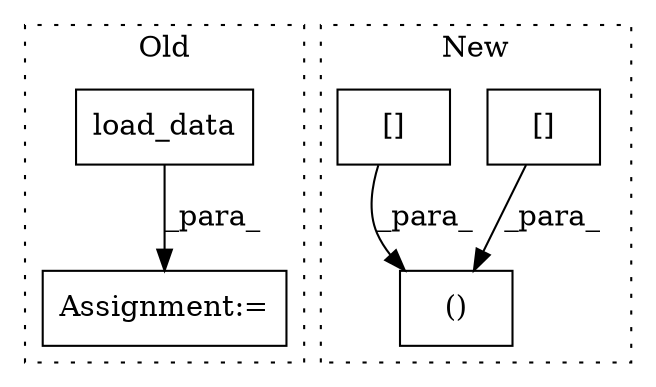 digraph G {
subgraph cluster0 {
1 [label="load_data" a="32" s="910" l="11" shape="box"];
3 [label="Assignment:=" a="7" s="902" l="2" shape="box"];
label = "Old";
style="dotted";
}
subgraph cluster1 {
2 [label="[]" a="2" s="1179,1202" l="2,1" shape="box"];
4 [label="()" a="106" s="1179" l="135" shape="box"];
5 [label="[]" a="2" s="1290,1313" l="2,1" shape="box"];
label = "New";
style="dotted";
}
1 -> 3 [label="_para_"];
2 -> 4 [label="_para_"];
5 -> 4 [label="_para_"];
}